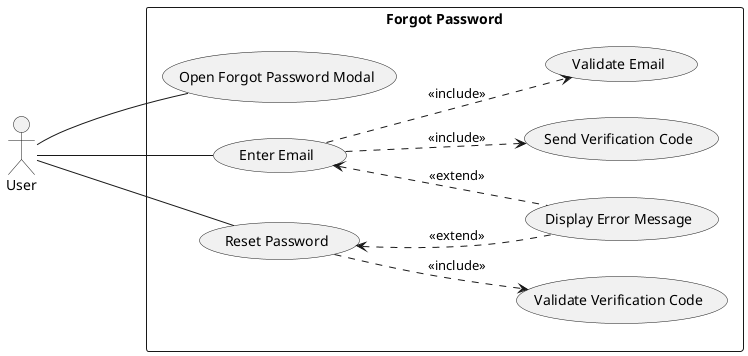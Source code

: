 @startuml forgot_password_use_case_diagram

left to right direction

actor User

rectangle "Forgot Password" {
  usecase "Open Forgot Password Modal" as UC1
  usecase "Enter Email" as UC2
  usecase "Validate Email" as UC3
  usecase "Display Error Message" as UC4
  usecase "Reset Password" as UC5
  usecase "Validate Verification Code" as UC6
  usecase "Send Verification Code" as UC7
}

User --- UC1
User --- UC2
User --- UC5
UC2 ..> UC3 : <<include>>
UC2 <.. UC4 : <<extend>>
UC5 ..> UC6 : <<include>>
UC5 <.. UC4 : <<extend>>
UC2 ..> UC7 : <<include>>
@enduml
